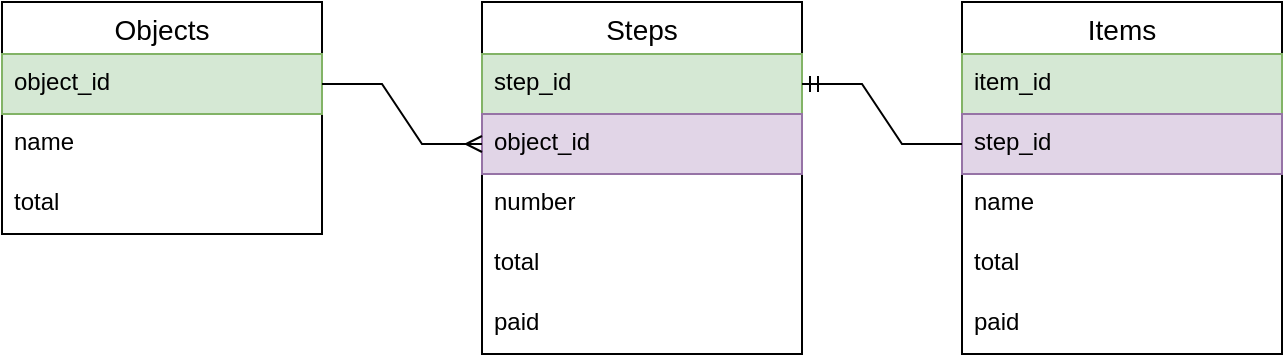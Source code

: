 <mxfile version="22.1.7" type="github">
  <diagram name="Страница — 1" id="3bIOdophb0V7BZlU4cga">
    <mxGraphModel dx="954" dy="675" grid="1" gridSize="10" guides="1" tooltips="1" connect="1" arrows="1" fold="1" page="1" pageScale="1" pageWidth="827" pageHeight="1169" background="none" math="0" shadow="0">
      <root>
        <mxCell id="0" />
        <mxCell id="1" parent="0" />
        <mxCell id="ZRylxeSjn2vhskHSCULn-1" value="Objects" style="swimlane;fontStyle=0;childLayout=stackLayout;horizontal=1;startSize=26;horizontalStack=0;resizeParent=1;resizeParentMax=0;resizeLast=0;collapsible=1;marginBottom=0;align=center;fontSize=14;" vertex="1" parent="1">
          <mxGeometry x="40" y="80" width="160" height="116" as="geometry" />
        </mxCell>
        <mxCell id="ZRylxeSjn2vhskHSCULn-14" value="object_id" style="text;strokeColor=#82b366;fillColor=#d5e8d4;spacingLeft=4;spacingRight=4;overflow=hidden;rotatable=0;points=[[0,0.5],[1,0.5]];portConstraint=eastwest;fontSize=12;whiteSpace=wrap;html=1;" vertex="1" parent="ZRylxeSjn2vhskHSCULn-1">
          <mxGeometry y="26" width="160" height="30" as="geometry" />
        </mxCell>
        <mxCell id="ZRylxeSjn2vhskHSCULn-28" value="name" style="text;spacingLeft=4;spacingRight=4;overflow=hidden;rotatable=0;points=[[0,0.5],[1,0.5]];portConstraint=eastwest;fontSize=12;whiteSpace=wrap;html=1;" vertex="1" parent="ZRylxeSjn2vhskHSCULn-1">
          <mxGeometry y="56" width="160" height="30" as="geometry" />
        </mxCell>
        <mxCell id="ZRylxeSjn2vhskHSCULn-29" value="total" style="text;spacingLeft=4;spacingRight=4;overflow=hidden;rotatable=0;points=[[0,0.5],[1,0.5]];portConstraint=eastwest;fontSize=12;whiteSpace=wrap;html=1;" vertex="1" parent="ZRylxeSjn2vhskHSCULn-1">
          <mxGeometry y="86" width="160" height="30" as="geometry" />
        </mxCell>
        <mxCell id="ZRylxeSjn2vhskHSCULn-6" value="Steps" style="swimlane;fontStyle=0;childLayout=stackLayout;horizontal=1;startSize=26;horizontalStack=0;resizeParent=1;resizeParentMax=0;resizeLast=0;collapsible=1;marginBottom=0;align=center;fontSize=14;" vertex="1" parent="1">
          <mxGeometry x="280" y="80" width="160" height="176" as="geometry" />
        </mxCell>
        <mxCell id="ZRylxeSjn2vhskHSCULn-7" value="step_id" style="text;strokeColor=#82b366;fillColor=#d5e8d4;spacingLeft=4;spacingRight=4;overflow=hidden;rotatable=0;points=[[0,0.5],[1,0.5]];portConstraint=eastwest;fontSize=12;whiteSpace=wrap;html=1;" vertex="1" parent="ZRylxeSjn2vhskHSCULn-6">
          <mxGeometry y="26" width="160" height="30" as="geometry" />
        </mxCell>
        <mxCell id="ZRylxeSjn2vhskHSCULn-8" value="object_id" style="text;strokeColor=#9673a6;fillColor=#e1d5e7;spacingLeft=4;spacingRight=4;overflow=hidden;rotatable=0;points=[[0,0.5],[1,0.5]];portConstraint=eastwest;fontSize=12;whiteSpace=wrap;html=1;" vertex="1" parent="ZRylxeSjn2vhskHSCULn-6">
          <mxGeometry y="56" width="160" height="30" as="geometry" />
        </mxCell>
        <mxCell id="ZRylxeSjn2vhskHSCULn-34" value="number" style="text;strokeColor=none;fillColor=none;spacingLeft=4;spacingRight=4;overflow=hidden;rotatable=0;points=[[0,0.5],[1,0.5]];portConstraint=eastwest;fontSize=12;whiteSpace=wrap;html=1;" vertex="1" parent="ZRylxeSjn2vhskHSCULn-6">
          <mxGeometry y="86" width="160" height="30" as="geometry" />
        </mxCell>
        <mxCell id="ZRylxeSjn2vhskHSCULn-30" value="total" style="text;strokeColor=none;fillColor=none;spacingLeft=4;spacingRight=4;overflow=hidden;rotatable=0;points=[[0,0.5],[1,0.5]];portConstraint=eastwest;fontSize=12;whiteSpace=wrap;html=1;" vertex="1" parent="ZRylxeSjn2vhskHSCULn-6">
          <mxGeometry y="116" width="160" height="30" as="geometry" />
        </mxCell>
        <mxCell id="ZRylxeSjn2vhskHSCULn-9" value="paid" style="text;strokeColor=none;fillColor=none;spacingLeft=4;spacingRight=4;overflow=hidden;rotatable=0;points=[[0,0.5],[1,0.5]];portConstraint=eastwest;fontSize=12;whiteSpace=wrap;html=1;" vertex="1" parent="ZRylxeSjn2vhskHSCULn-6">
          <mxGeometry y="146" width="160" height="30" as="geometry" />
        </mxCell>
        <mxCell id="ZRylxeSjn2vhskHSCULn-10" value="Items" style="swimlane;fontStyle=0;childLayout=stackLayout;horizontal=1;startSize=26;horizontalStack=0;resizeParent=1;resizeParentMax=0;resizeLast=0;collapsible=1;marginBottom=0;align=center;fontSize=14;" vertex="1" parent="1">
          <mxGeometry x="520" y="80" width="160" height="176" as="geometry" />
        </mxCell>
        <mxCell id="ZRylxeSjn2vhskHSCULn-11" value="item_id" style="text;strokeColor=#82b366;fillColor=#d5e8d4;spacingLeft=4;spacingRight=4;overflow=hidden;rotatable=0;points=[[0,0.5],[1,0.5]];portConstraint=eastwest;fontSize=12;whiteSpace=wrap;html=1;" vertex="1" parent="ZRylxeSjn2vhskHSCULn-10">
          <mxGeometry y="26" width="160" height="30" as="geometry" />
        </mxCell>
        <mxCell id="ZRylxeSjn2vhskHSCULn-12" value="step_id" style="text;strokeColor=#9673a6;fillColor=#e1d5e7;spacingLeft=4;spacingRight=4;overflow=hidden;rotatable=0;points=[[0,0.5],[1,0.5]];portConstraint=eastwest;fontSize=12;whiteSpace=wrap;html=1;" vertex="1" parent="ZRylxeSjn2vhskHSCULn-10">
          <mxGeometry y="56" width="160" height="30" as="geometry" />
        </mxCell>
        <mxCell id="ZRylxeSjn2vhskHSCULn-13" value="name" style="text;strokeColor=none;fillColor=none;spacingLeft=4;spacingRight=4;overflow=hidden;rotatable=0;points=[[0,0.5],[1,0.5]];portConstraint=eastwest;fontSize=12;whiteSpace=wrap;html=1;" vertex="1" parent="ZRylxeSjn2vhskHSCULn-10">
          <mxGeometry y="86" width="160" height="30" as="geometry" />
        </mxCell>
        <mxCell id="ZRylxeSjn2vhskHSCULn-16" value="total" style="text;strokeColor=none;fillColor=none;spacingLeft=4;spacingRight=4;overflow=hidden;rotatable=0;points=[[0,0.5],[1,0.5]];portConstraint=eastwest;fontSize=12;whiteSpace=wrap;html=1;" vertex="1" parent="ZRylxeSjn2vhskHSCULn-10">
          <mxGeometry y="116" width="160" height="30" as="geometry" />
        </mxCell>
        <mxCell id="ZRylxeSjn2vhskHSCULn-15" value="paid" style="text;strokeColor=none;fillColor=none;spacingLeft=4;spacingRight=4;overflow=hidden;rotatable=0;points=[[0,0.5],[1,0.5]];portConstraint=eastwest;fontSize=12;whiteSpace=wrap;html=1;" vertex="1" parent="ZRylxeSjn2vhskHSCULn-10">
          <mxGeometry y="146" width="160" height="30" as="geometry" />
        </mxCell>
        <mxCell id="ZRylxeSjn2vhskHSCULn-27" value="" style="edgeStyle=entityRelationEdgeStyle;fontSize=12;html=1;endArrow=ERmandOne;rounded=0;entryX=1;entryY=0.5;entryDx=0;entryDy=0;exitX=0;exitY=0.5;exitDx=0;exitDy=0;" edge="1" parent="1" source="ZRylxeSjn2vhskHSCULn-12" target="ZRylxeSjn2vhskHSCULn-7">
          <mxGeometry width="100" height="100" relative="1" as="geometry">
            <mxPoint x="360" y="370" as="sourcePoint" />
            <mxPoint x="460" y="270" as="targetPoint" />
          </mxGeometry>
        </mxCell>
        <mxCell id="ZRylxeSjn2vhskHSCULn-32" value="" style="edgeStyle=entityRelationEdgeStyle;fontSize=12;html=1;endArrow=ERmany;rounded=0;entryX=0;entryY=0.5;entryDx=0;entryDy=0;exitX=1;exitY=0.5;exitDx=0;exitDy=0;" edge="1" parent="1" source="ZRylxeSjn2vhskHSCULn-14" target="ZRylxeSjn2vhskHSCULn-8">
          <mxGeometry width="100" height="100" relative="1" as="geometry">
            <mxPoint x="230" y="230" as="sourcePoint" />
            <mxPoint x="460" y="270" as="targetPoint" />
          </mxGeometry>
        </mxCell>
      </root>
    </mxGraphModel>
  </diagram>
</mxfile>
